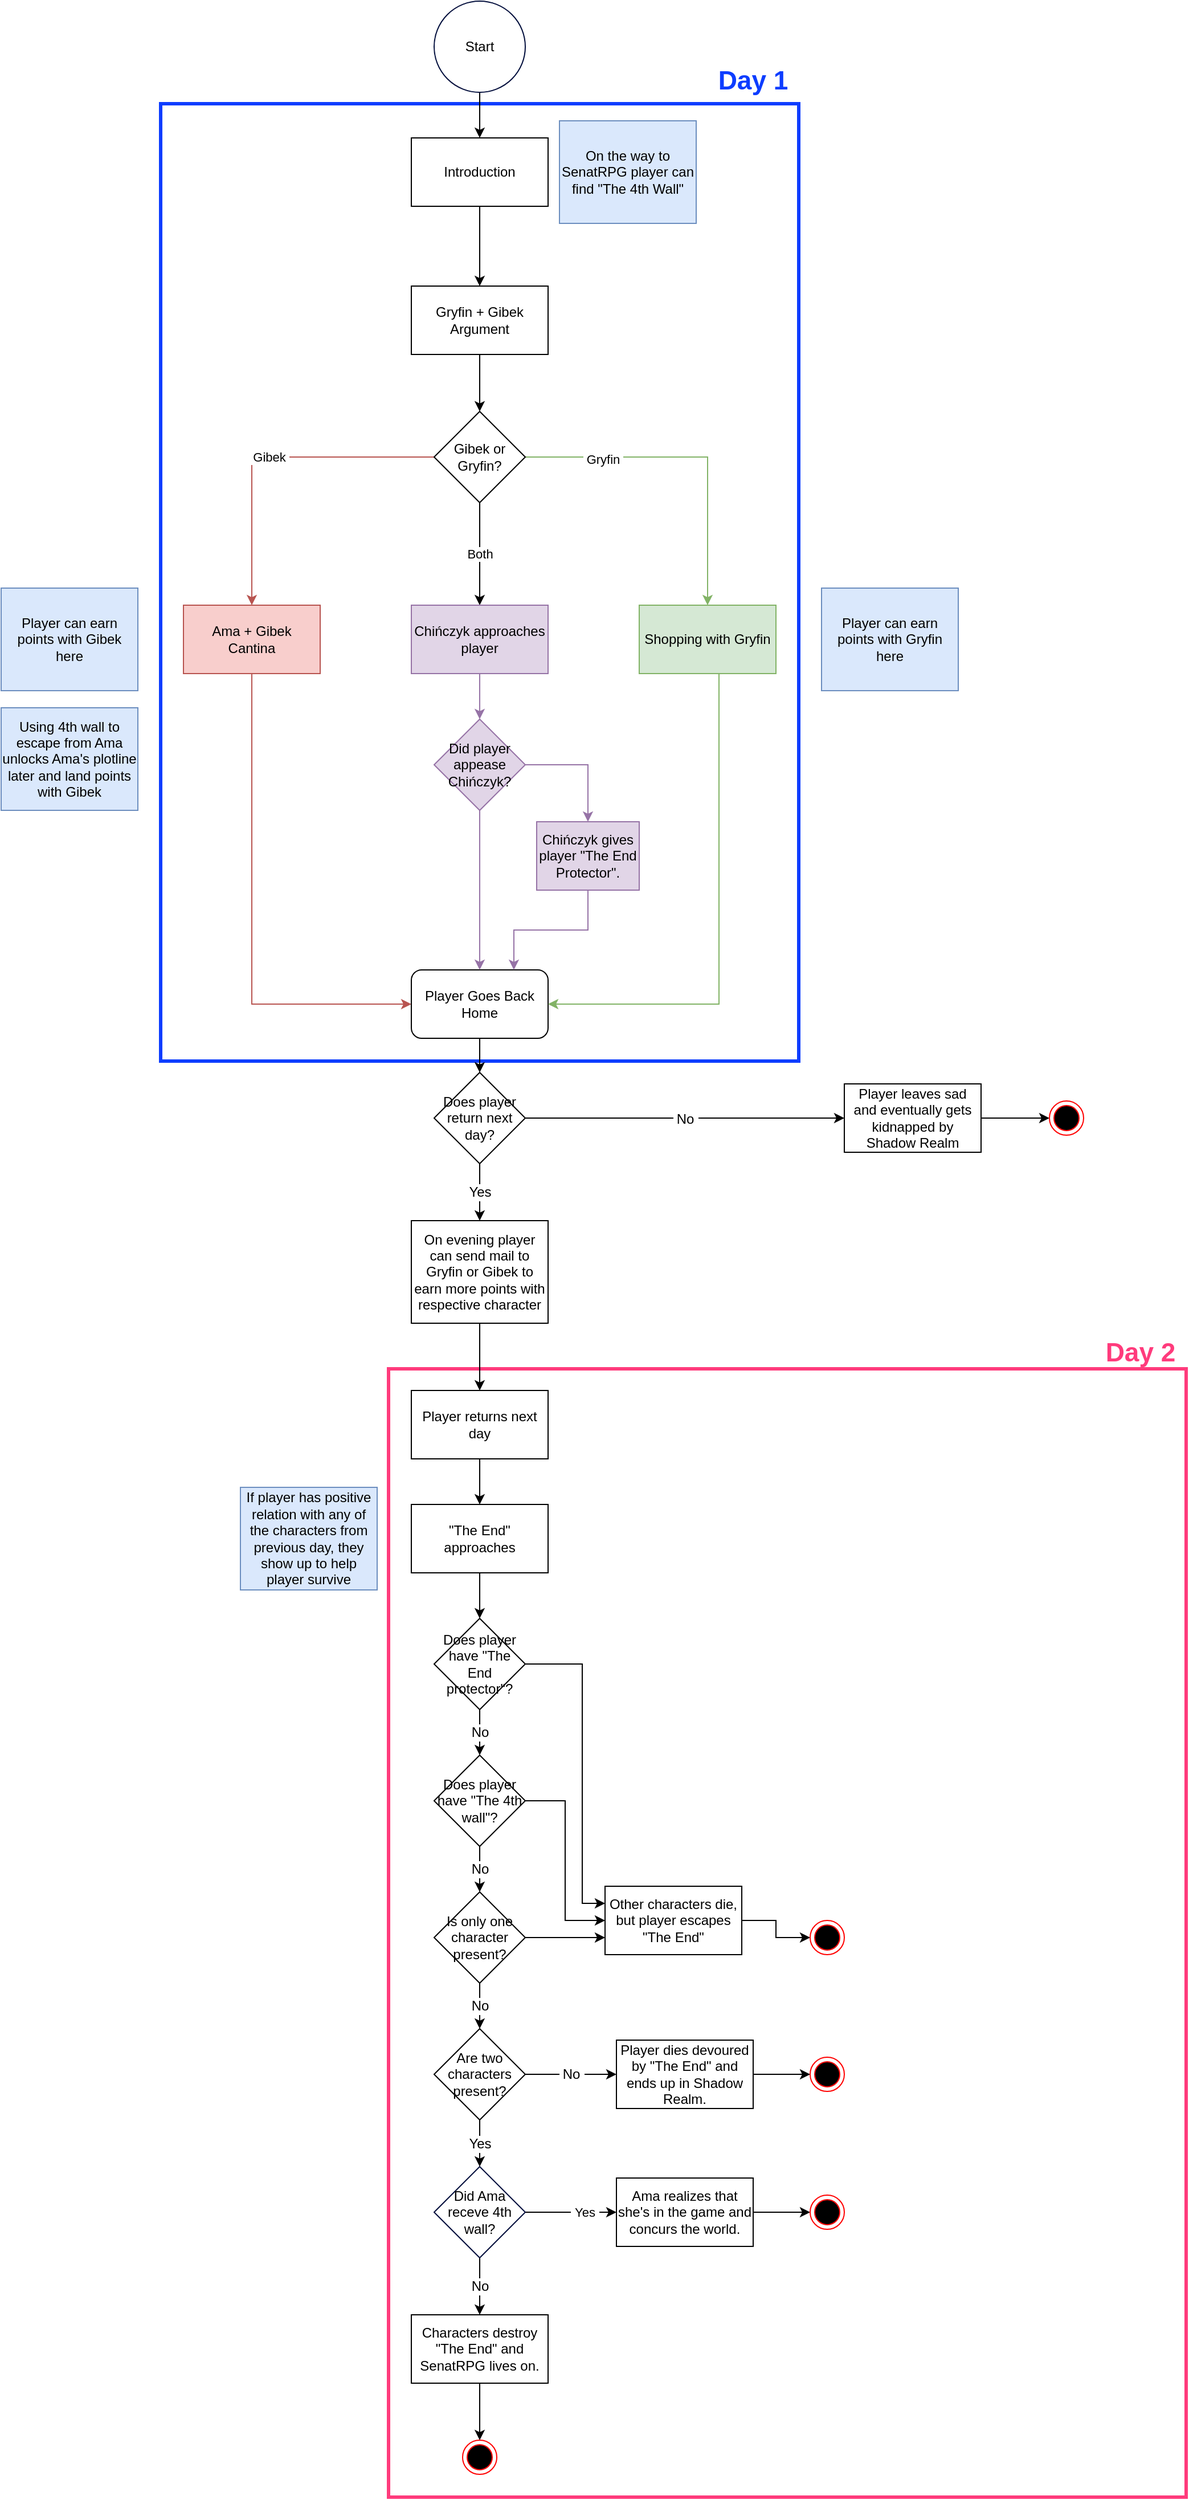 <mxfile version="15.6.0" type="github">
  <diagram id="MbfpNnXbYf99D70c8MvE" name="Page-1">
    <mxGraphModel dx="1146" dy="1717" grid="1" gridSize="10" guides="1" tooltips="1" connect="1" arrows="1" fold="1" page="1" pageScale="1" pageWidth="827" pageHeight="1169" math="0" shadow="0">
      <root>
        <mxCell id="0" />
        <mxCell id="1" parent="0" />
        <mxCell id="sINUKG4I85I86AjKpmML-128" value="" style="rounded=0;whiteSpace=wrap;html=1;strokeColor=#FF3B7C;fillColor=none;strokeWidth=3;fontColor=#0D3DFF;" parent="1" vertex="1">
          <mxGeometry x="380" y="640" width="700" height="990" as="geometry" />
        </mxCell>
        <mxCell id="sINUKG4I85I86AjKpmML-68" value="" style="rounded=0;whiteSpace=wrap;html=1;strokeColor=#0D3DFF;fillColor=none;strokeWidth=3;fontColor=#0D3DFF;" parent="1" vertex="1">
          <mxGeometry x="180" y="-470" width="560" height="840" as="geometry" />
        </mxCell>
        <mxCell id="sINUKG4I85I86AjKpmML-4" value="&amp;nbsp;Gibek&amp;nbsp;" style="edgeStyle=orthogonalEdgeStyle;rounded=0;orthogonalLoop=1;jettySize=auto;html=1;entryX=0.5;entryY=0;entryDx=0;entryDy=0;fillColor=#f8cecc;strokeColor=#b85450;exitX=0;exitY=0.5;exitDx=0;exitDy=0;" parent="1" source="sINUKG4I85I86AjKpmML-47" target="sINUKG4I85I86AjKpmML-11" edge="1">
          <mxGeometry relative="1" as="geometry">
            <mxPoint x="260" y="-120" as="targetPoint" />
          </mxGeometry>
        </mxCell>
        <mxCell id="sINUKG4I85I86AjKpmML-5" style="edgeStyle=orthogonalEdgeStyle;rounded=0;orthogonalLoop=1;jettySize=auto;html=1;entryX=0.5;entryY=0;entryDx=0;entryDy=0;fillColor=#d5e8d4;strokeColor=#82b366;exitX=1;exitY=0.5;exitDx=0;exitDy=0;" parent="1" source="sINUKG4I85I86AjKpmML-47" target="sINUKG4I85I86AjKpmML-54" edge="1">
          <mxGeometry relative="1" as="geometry">
            <mxPoint x="480" y="110" as="sourcePoint" />
            <mxPoint x="660" y="-120" as="targetPoint" />
          </mxGeometry>
        </mxCell>
        <mxCell id="sINUKG4I85I86AjKpmML-53" value="&amp;nbsp;Gryfin&amp;nbsp;" style="edgeLabel;html=1;align=center;verticalAlign=middle;resizable=0;points=[];" parent="sINUKG4I85I86AjKpmML-5" vertex="1" connectable="0">
          <mxGeometry x="-0.533" y="-2" relative="1" as="geometry">
            <mxPoint as="offset" />
          </mxGeometry>
        </mxCell>
        <mxCell id="sINUKG4I85I86AjKpmML-6" style="edgeStyle=orthogonalEdgeStyle;rounded=0;orthogonalLoop=1;jettySize=auto;html=1;entryX=0.5;entryY=0;entryDx=0;entryDy=0;" parent="1" source="sINUKG4I85I86AjKpmML-7" target="sINUKG4I85I86AjKpmML-47" edge="1">
          <mxGeometry relative="1" as="geometry" />
        </mxCell>
        <mxCell id="sINUKG4I85I86AjKpmML-7" value="Gryfin + Gibek Argument" style="rounded=0;whiteSpace=wrap;html=1;" parent="1" vertex="1">
          <mxGeometry x="400" y="-310" width="120" height="60" as="geometry" />
        </mxCell>
        <mxCell id="sINUKG4I85I86AjKpmML-10" style="edgeStyle=orthogonalEdgeStyle;rounded=0;orthogonalLoop=1;jettySize=auto;html=1;entryX=0;entryY=0.5;entryDx=0;entryDy=0;fillColor=#f8cecc;strokeColor=#b85450;" parent="1" source="sINUKG4I85I86AjKpmML-11" target="sINUKG4I85I86AjKpmML-48" edge="1">
          <mxGeometry relative="1" as="geometry">
            <mxPoint x="580" y="470.0" as="targetPoint" />
            <Array as="points">
              <mxPoint x="260" y="320" />
            </Array>
          </mxGeometry>
        </mxCell>
        <mxCell id="sINUKG4I85I86AjKpmML-11" value="Ama + Gibek &lt;br&gt;Cantina" style="rounded=0;whiteSpace=wrap;html=1;fillColor=#f8cecc;strokeColor=#b85450;" parent="1" vertex="1">
          <mxGeometry x="200" y="-30" width="120" height="60" as="geometry" />
        </mxCell>
        <mxCell id="sINUKG4I85I86AjKpmML-18" style="edgeStyle=orthogonalEdgeStyle;rounded=0;orthogonalLoop=1;jettySize=auto;html=1;entryX=0.5;entryY=0;entryDx=0;entryDy=0;exitX=0.5;exitY=1;exitDx=0;exitDy=0;" parent="1" source="sINUKG4I85I86AjKpmML-95" target="sINUKG4I85I86AjKpmML-130" edge="1">
          <mxGeometry relative="1" as="geometry">
            <mxPoint x="460" y="-360" as="sourcePoint" />
          </mxGeometry>
        </mxCell>
        <mxCell id="bSBkXTAfgt5YTIxZcjOg-1" value="Both" style="edgeStyle=orthogonalEdgeStyle;rounded=0;orthogonalLoop=1;jettySize=auto;html=1;entryX=0.5;entryY=0;entryDx=0;entryDy=0;" edge="1" parent="1" source="sINUKG4I85I86AjKpmML-47" target="sINUKG4I85I86AjKpmML-59">
          <mxGeometry relative="1" as="geometry" />
        </mxCell>
        <mxCell id="sINUKG4I85I86AjKpmML-47" value="Gibek or Gryfin?" style="rhombus;whiteSpace=wrap;html=1;" parent="1" vertex="1">
          <mxGeometry x="420" y="-200" width="80" height="80" as="geometry" />
        </mxCell>
        <mxCell id="sINUKG4I85I86AjKpmML-77" value="&amp;nbsp;Yes&amp;nbsp;" style="edgeStyle=orthogonalEdgeStyle;rounded=0;orthogonalLoop=1;jettySize=auto;html=1;fontSize=12;fontColor=#000000;exitX=0.5;exitY=1;exitDx=0;exitDy=0;entryX=0.5;entryY=0;entryDx=0;entryDy=0;" parent="1" source="sINUKG4I85I86AjKpmML-91" target="sINUKG4I85I86AjKpmML-135" edge="1">
          <mxGeometry relative="1" as="geometry">
            <mxPoint x="460" y="520" as="sourcePoint" />
            <mxPoint x="460" y="550" as="targetPoint" />
          </mxGeometry>
        </mxCell>
        <mxCell id="sINUKG4I85I86AjKpmML-134" style="edgeStyle=orthogonalEdgeStyle;rounded=0;orthogonalLoop=1;jettySize=auto;html=1;entryX=0.5;entryY=0;entryDx=0;entryDy=0;fontSize=12;fontColor=#FF3B7C;" parent="1" source="sINUKG4I85I86AjKpmML-48" target="sINUKG4I85I86AjKpmML-91" edge="1">
          <mxGeometry relative="1" as="geometry" />
        </mxCell>
        <mxCell id="sINUKG4I85I86AjKpmML-48" value="Player Goes Back Home" style="rounded=1;whiteSpace=wrap;html=1;" parent="1" vertex="1">
          <mxGeometry x="400" y="290" width="120" height="60" as="geometry" />
        </mxCell>
        <mxCell id="sINUKG4I85I86AjKpmML-50" value="Using 4th wall to escape from Ama unlocks Ama&#39;s plotline later and land points with Gibek" style="rounded=0;whiteSpace=wrap;html=1;fillColor=#dae8fc;strokeColor=#6c8ebf;" parent="1" vertex="1">
          <mxGeometry x="40" y="60" width="120" height="90" as="geometry" />
        </mxCell>
        <mxCell id="sINUKG4I85I86AjKpmML-58" style="edgeStyle=orthogonalEdgeStyle;rounded=0;orthogonalLoop=1;jettySize=auto;html=1;entryX=1;entryY=0.5;entryDx=0;entryDy=0;fillColor=#d5e8d4;strokeColor=#82b366;" parent="1" source="sINUKG4I85I86AjKpmML-54" target="sINUKG4I85I86AjKpmML-48" edge="1">
          <mxGeometry relative="1" as="geometry">
            <Array as="points">
              <mxPoint x="670" y="320" />
            </Array>
          </mxGeometry>
        </mxCell>
        <mxCell id="sINUKG4I85I86AjKpmML-54" value="Shopping with Gryfin" style="rounded=0;whiteSpace=wrap;html=1;fillColor=#d5e8d4;strokeColor=#82b366;" parent="1" vertex="1">
          <mxGeometry x="600" y="-30" width="120" height="60" as="geometry" />
        </mxCell>
        <mxCell id="sINUKG4I85I86AjKpmML-61" style="edgeStyle=orthogonalEdgeStyle;rounded=0;orthogonalLoop=1;jettySize=auto;html=1;entryX=0.5;entryY=0;entryDx=0;entryDy=0;fillColor=#e1d5e7;strokeColor=#9673a6;" parent="1" source="sINUKG4I85I86AjKpmML-59" target="sINUKG4I85I86AjKpmML-60" edge="1">
          <mxGeometry relative="1" as="geometry" />
        </mxCell>
        <mxCell id="sINUKG4I85I86AjKpmML-59" value="Chińczyk approaches player" style="rounded=0;whiteSpace=wrap;html=1;fillColor=#e1d5e7;strokeColor=#9673a6;" parent="1" vertex="1">
          <mxGeometry x="400" y="-30" width="120" height="60" as="geometry" />
        </mxCell>
        <mxCell id="sINUKG4I85I86AjKpmML-62" style="edgeStyle=orthogonalEdgeStyle;rounded=0;orthogonalLoop=1;jettySize=auto;html=1;fillColor=#e1d5e7;strokeColor=#9673a6;" parent="1" source="sINUKG4I85I86AjKpmML-60" target="sINUKG4I85I86AjKpmML-48" edge="1">
          <mxGeometry relative="1" as="geometry" />
        </mxCell>
        <mxCell id="sINUKG4I85I86AjKpmML-64" style="edgeStyle=orthogonalEdgeStyle;rounded=0;orthogonalLoop=1;jettySize=auto;html=1;entryX=0.5;entryY=0;entryDx=0;entryDy=0;fillColor=#e1d5e7;strokeColor=#9673a6;" parent="1" source="sINUKG4I85I86AjKpmML-60" target="sINUKG4I85I86AjKpmML-63" edge="1">
          <mxGeometry relative="1" as="geometry" />
        </mxCell>
        <mxCell id="sINUKG4I85I86AjKpmML-60" value="Did player appease Chińczyk?" style="rhombus;whiteSpace=wrap;html=1;fillColor=#e1d5e7;strokeColor=#9673a6;" parent="1" vertex="1">
          <mxGeometry x="420" y="70" width="80" height="80" as="geometry" />
        </mxCell>
        <mxCell id="sINUKG4I85I86AjKpmML-66" style="edgeStyle=orthogonalEdgeStyle;rounded=0;orthogonalLoop=1;jettySize=auto;html=1;entryX=0.75;entryY=0;entryDx=0;entryDy=0;fillColor=#e1d5e7;strokeColor=#9673a6;" parent="1" source="sINUKG4I85I86AjKpmML-63" target="sINUKG4I85I86AjKpmML-48" edge="1">
          <mxGeometry relative="1" as="geometry">
            <mxPoint x="490" y="250.0" as="targetPoint" />
          </mxGeometry>
        </mxCell>
        <mxCell id="sINUKG4I85I86AjKpmML-63" value="Chińczyk gives player &quot;The End Protector&quot;." style="rounded=0;whiteSpace=wrap;html=1;fillColor=#e1d5e7;strokeColor=#9673a6;" parent="1" vertex="1">
          <mxGeometry x="510" y="160" width="90" height="60" as="geometry" />
        </mxCell>
        <mxCell id="sINUKG4I85I86AjKpmML-69" value="Day 1" style="text;align=center;fontStyle=1;verticalAlign=middle;spacingLeft=3;spacingRight=3;strokeColor=none;rotatable=0;points=[[0,0.5],[1,0.5]];portConstraint=eastwest;fillColor=none;fontColor=#0D3DFF;fontSize=23;" parent="1" vertex="1">
          <mxGeometry x="660" y="-506" width="80" height="26" as="geometry" />
        </mxCell>
        <mxCell id="sINUKG4I85I86AjKpmML-70" value="Player can earn points with Gibek here" style="rounded=0;whiteSpace=wrap;html=1;fillColor=#dae8fc;strokeColor=#6c8ebf;" parent="1" vertex="1">
          <mxGeometry x="40" y="-45" width="120" height="90" as="geometry" />
        </mxCell>
        <mxCell id="sINUKG4I85I86AjKpmML-71" value="Player can earn points with Gryfin here" style="rounded=0;whiteSpace=wrap;html=1;fillColor=#dae8fc;strokeColor=#6c8ebf;" parent="1" vertex="1">
          <mxGeometry x="760" y="-45" width="120" height="90" as="geometry" />
        </mxCell>
        <mxCell id="sINUKG4I85I86AjKpmML-80" style="edgeStyle=orthogonalEdgeStyle;rounded=0;orthogonalLoop=1;jettySize=auto;html=1;entryX=0.5;entryY=0;entryDx=0;entryDy=0;fontSize=12;fontColor=#000000;" parent="1" source="sINUKG4I85I86AjKpmML-74" target="sINUKG4I85I86AjKpmML-78" edge="1">
          <mxGeometry relative="1" as="geometry" />
        </mxCell>
        <mxCell id="sINUKG4I85I86AjKpmML-74" value="Player returns next day" style="rounded=0;whiteSpace=wrap;html=1;" parent="1" vertex="1">
          <mxGeometry x="400" y="659" width="120" height="60" as="geometry" />
        </mxCell>
        <mxCell id="sINUKG4I85I86AjKpmML-86" style="edgeStyle=orthogonalEdgeStyle;rounded=0;orthogonalLoop=1;jettySize=auto;html=1;entryX=0.5;entryY=0;entryDx=0;entryDy=0;fontSize=12;fontColor=#000000;" parent="1" source="sINUKG4I85I86AjKpmML-78" target="sINUKG4I85I86AjKpmML-83" edge="1">
          <mxGeometry relative="1" as="geometry" />
        </mxCell>
        <mxCell id="sINUKG4I85I86AjKpmML-78" value="&quot;The End&quot; approaches" style="rounded=0;whiteSpace=wrap;html=1;" parent="1" vertex="1">
          <mxGeometry x="400" y="759" width="120" height="60" as="geometry" />
        </mxCell>
        <mxCell id="sINUKG4I85I86AjKpmML-81" value="If player has positive relation with any of the characters from previous day, they show up to help player survive" style="rounded=0;whiteSpace=wrap;html=1;fillColor=#dae8fc;strokeColor=#6c8ebf;" parent="1" vertex="1">
          <mxGeometry x="250" y="744" width="120" height="90" as="geometry" />
        </mxCell>
        <mxCell id="sINUKG4I85I86AjKpmML-89" value="No" style="edgeStyle=orthogonalEdgeStyle;rounded=0;orthogonalLoop=1;jettySize=auto;html=1;entryX=0.5;entryY=0;entryDx=0;entryDy=0;fontSize=12;fontColor=#000000;" parent="1" source="sINUKG4I85I86AjKpmML-82" target="sINUKG4I85I86AjKpmML-85" edge="1">
          <mxGeometry relative="1" as="geometry" />
        </mxCell>
        <mxCell id="sINUKG4I85I86AjKpmML-112" style="edgeStyle=orthogonalEdgeStyle;rounded=0;orthogonalLoop=1;jettySize=auto;html=1;entryX=0;entryY=0.75;entryDx=0;entryDy=0;fontSize=12;fontColor=#000000;" parent="1" source="sINUKG4I85I86AjKpmML-82" target="sINUKG4I85I86AjKpmML-110" edge="1">
          <mxGeometry relative="1" as="geometry" />
        </mxCell>
        <mxCell id="sINUKG4I85I86AjKpmML-82" value="Is only one character present?" style="rhombus;whiteSpace=wrap;html=1;" parent="1" vertex="1">
          <mxGeometry x="420" y="1099" width="80" height="80" as="geometry" />
        </mxCell>
        <mxCell id="sINUKG4I85I86AjKpmML-87" value="No" style="edgeStyle=orthogonalEdgeStyle;rounded=0;orthogonalLoop=1;jettySize=auto;html=1;fontSize=12;fontColor=#000000;" parent="1" source="sINUKG4I85I86AjKpmML-83" target="sINUKG4I85I86AjKpmML-84" edge="1">
          <mxGeometry relative="1" as="geometry" />
        </mxCell>
        <mxCell id="sINUKG4I85I86AjKpmML-101" style="edgeStyle=orthogonalEdgeStyle;rounded=0;orthogonalLoop=1;jettySize=auto;html=1;entryX=0;entryY=0.25;entryDx=0;entryDy=0;fontSize=12;fontColor=#000000;" parent="1" source="sINUKG4I85I86AjKpmML-83" target="sINUKG4I85I86AjKpmML-110" edge="1">
          <mxGeometry relative="1" as="geometry">
            <mxPoint x="640" y="920" as="targetPoint" />
            <Array as="points">
              <mxPoint x="550" y="899" />
              <mxPoint x="550" y="1109" />
            </Array>
          </mxGeometry>
        </mxCell>
        <mxCell id="sINUKG4I85I86AjKpmML-83" value="Does player have &quot;The End protector&quot;?" style="rhombus;whiteSpace=wrap;html=1;" parent="1" vertex="1">
          <mxGeometry x="420" y="859" width="80" height="80" as="geometry" />
        </mxCell>
        <mxCell id="sINUKG4I85I86AjKpmML-88" value="No" style="edgeStyle=orthogonalEdgeStyle;rounded=0;orthogonalLoop=1;jettySize=auto;html=1;fontSize=12;fontColor=#000000;" parent="1" source="sINUKG4I85I86AjKpmML-84" target="sINUKG4I85I86AjKpmML-82" edge="1">
          <mxGeometry relative="1" as="geometry" />
        </mxCell>
        <mxCell id="sINUKG4I85I86AjKpmML-100" style="edgeStyle=orthogonalEdgeStyle;rounded=0;orthogonalLoop=1;jettySize=auto;html=1;entryX=0;entryY=0.5;entryDx=0;entryDy=0;fontSize=12;fontColor=#000000;" parent="1" source="sINUKG4I85I86AjKpmML-84" target="sINUKG4I85I86AjKpmML-110" edge="1">
          <mxGeometry relative="1" as="geometry">
            <mxPoint x="600" y="960" as="targetPoint" />
          </mxGeometry>
        </mxCell>
        <mxCell id="sINUKG4I85I86AjKpmML-84" value="Does player have &quot;The 4th wall&quot;?" style="rhombus;whiteSpace=wrap;html=1;" parent="1" vertex="1">
          <mxGeometry x="420" y="979" width="80" height="80" as="geometry" />
        </mxCell>
        <mxCell id="sINUKG4I85I86AjKpmML-116" value="Yes" style="edgeStyle=orthogonalEdgeStyle;rounded=0;orthogonalLoop=1;jettySize=auto;html=1;entryX=0.5;entryY=0;entryDx=0;entryDy=0;fontSize=12;fontColor=#000000;" parent="1" source="sINUKG4I85I86AjKpmML-85" target="sINUKG4I85I86AjKpmML-120" edge="1">
          <mxGeometry relative="1" as="geometry" />
        </mxCell>
        <mxCell id="sINUKG4I85I86AjKpmML-117" value="&amp;nbsp;No&amp;nbsp;" style="edgeStyle=orthogonalEdgeStyle;rounded=0;orthogonalLoop=1;jettySize=auto;html=1;fontSize=12;fontColor=#000000;entryX=0;entryY=0.5;entryDx=0;entryDy=0;entryPerimeter=0;" parent="1" source="sINUKG4I85I86AjKpmML-85" target="sINUKG4I85I86AjKpmML-118" edge="1">
          <mxGeometry relative="1" as="geometry">
            <mxPoint x="570" y="1259" as="targetPoint" />
          </mxGeometry>
        </mxCell>
        <mxCell id="sINUKG4I85I86AjKpmML-85" value="Are two characters present?" style="rhombus;whiteSpace=wrap;html=1;" parent="1" vertex="1">
          <mxGeometry x="420" y="1219" width="80" height="80" as="geometry" />
        </mxCell>
        <mxCell id="sINUKG4I85I86AjKpmML-92" value="&amp;nbsp;No&amp;nbsp;" style="edgeStyle=orthogonalEdgeStyle;rounded=0;orthogonalLoop=1;jettySize=auto;html=1;fontSize=12;fontColor=#000000;" parent="1" source="sINUKG4I85I86AjKpmML-91" edge="1">
          <mxGeometry relative="1" as="geometry">
            <mxPoint x="780" y="420" as="targetPoint" />
          </mxGeometry>
        </mxCell>
        <mxCell id="sINUKG4I85I86AjKpmML-91" value="Does player return next day?" style="rhombus;whiteSpace=wrap;html=1;" parent="1" vertex="1">
          <mxGeometry x="420" y="380" width="80" height="80" as="geometry" />
        </mxCell>
        <mxCell id="sINUKG4I85I86AjKpmML-97" style="edgeStyle=orthogonalEdgeStyle;rounded=0;orthogonalLoop=1;jettySize=auto;html=1;entryX=0;entryY=0.5;entryDx=0;entryDy=0;fontSize=12;fontColor=#000000;" parent="1" source="sINUKG4I85I86AjKpmML-94" target="sINUKG4I85I86AjKpmML-96" edge="1">
          <mxGeometry relative="1" as="geometry" />
        </mxCell>
        <mxCell id="sINUKG4I85I86AjKpmML-94" value="Player leaves sad and eventually gets kidnapped by Shadow Realm" style="rounded=0;whiteSpace=wrap;html=1;" parent="1" vertex="1">
          <mxGeometry x="780" y="390" width="120" height="60" as="geometry" />
        </mxCell>
        <mxCell id="sINUKG4I85I86AjKpmML-95" value="Start" style="ellipse;whiteSpace=wrap;html=1;fontSize=12;fontColor=#000000;strokeColor=#030F3D;strokeWidth=1;fillColor=none;" parent="1" vertex="1">
          <mxGeometry x="420" y="-560" width="80" height="80" as="geometry" />
        </mxCell>
        <mxCell id="sINUKG4I85I86AjKpmML-96" value="En" style="ellipse;html=1;shape=endState;fillColor=#000000;strokeColor=#ff0000;fontSize=12;fontColor=#000000;" parent="1" vertex="1">
          <mxGeometry x="960" y="405" width="30" height="30" as="geometry" />
        </mxCell>
        <mxCell id="sINUKG4I85I86AjKpmML-113" style="edgeStyle=orthogonalEdgeStyle;rounded=0;orthogonalLoop=1;jettySize=auto;html=1;entryX=0;entryY=0.5;entryDx=0;entryDy=0;fontSize=12;fontColor=#000000;" parent="1" source="sINUKG4I85I86AjKpmML-110" target="sINUKG4I85I86AjKpmML-111" edge="1">
          <mxGeometry relative="1" as="geometry" />
        </mxCell>
        <mxCell id="sINUKG4I85I86AjKpmML-110" value="Other characters die, but player escapes &quot;The End&quot;" style="rounded=0;whiteSpace=wrap;html=1;" parent="1" vertex="1">
          <mxGeometry x="570" y="1094" width="120" height="60" as="geometry" />
        </mxCell>
        <mxCell id="sINUKG4I85I86AjKpmML-111" value="En" style="ellipse;html=1;shape=endState;fillColor=#000000;strokeColor=#ff0000;fontSize=12;fontColor=#000000;" parent="1" vertex="1">
          <mxGeometry x="750" y="1124" width="30" height="30" as="geometry" />
        </mxCell>
        <mxCell id="sINUKG4I85I86AjKpmML-127" style="edgeStyle=orthogonalEdgeStyle;rounded=0;orthogonalLoop=1;jettySize=auto;html=1;entryX=0.5;entryY=0;entryDx=0;entryDy=0;fontSize=12;fontColor=#000000;" parent="1" source="sINUKG4I85I86AjKpmML-114" target="sINUKG4I85I86AjKpmML-126" edge="1">
          <mxGeometry relative="1" as="geometry" />
        </mxCell>
        <mxCell id="sINUKG4I85I86AjKpmML-114" value="Characters destroy &quot;The End&quot; and SenatRPG lives on." style="rounded=0;whiteSpace=wrap;html=1;" parent="1" vertex="1">
          <mxGeometry x="400" y="1470" width="120" height="60" as="geometry" />
        </mxCell>
        <mxCell id="sINUKG4I85I86AjKpmML-115" value="En" style="ellipse;html=1;shape=endState;fillColor=#000000;strokeColor=#ff0000;fontSize=12;fontColor=#000000;" parent="1" vertex="1">
          <mxGeometry x="750" y="1244" width="30" height="30" as="geometry" />
        </mxCell>
        <mxCell id="sINUKG4I85I86AjKpmML-119" style="edgeStyle=orthogonalEdgeStyle;rounded=0;orthogonalLoop=1;jettySize=auto;html=1;entryX=0;entryY=0.5;entryDx=0;entryDy=0;fontSize=12;fontColor=#000000;" parent="1" source="sINUKG4I85I86AjKpmML-118" target="sINUKG4I85I86AjKpmML-115" edge="1">
          <mxGeometry relative="1" as="geometry" />
        </mxCell>
        <mxCell id="sINUKG4I85I86AjKpmML-118" value="Player dies devoured by &quot;The End&quot; and ends up in Shadow Realm." style="rounded=0;whiteSpace=wrap;html=1;" parent="1" vertex="1">
          <mxGeometry x="580" y="1229" width="120" height="60" as="geometry" />
        </mxCell>
        <mxCell id="sINUKG4I85I86AjKpmML-121" value="&amp;nbsp;No&amp;nbsp;" style="edgeStyle=orthogonalEdgeStyle;rounded=0;orthogonalLoop=1;jettySize=auto;html=1;fontSize=12;fontColor=#000000;" parent="1" source="sINUKG4I85I86AjKpmML-120" target="sINUKG4I85I86AjKpmML-114" edge="1">
          <mxGeometry relative="1" as="geometry" />
        </mxCell>
        <mxCell id="sINUKG4I85I86AjKpmML-122" style="edgeStyle=orthogonalEdgeStyle;rounded=0;orthogonalLoop=1;jettySize=auto;html=1;fontSize=12;fontColor=#000000;" parent="1" source="sINUKG4I85I86AjKpmML-120" edge="1">
          <mxGeometry relative="1" as="geometry">
            <mxPoint x="580" y="1380.0" as="targetPoint" />
          </mxGeometry>
        </mxCell>
        <mxCell id="bSBkXTAfgt5YTIxZcjOg-2" value="&amp;nbsp;Yes&amp;nbsp;" style="edgeLabel;html=1;align=center;verticalAlign=middle;resizable=0;points=[];" vertex="1" connectable="0" parent="sINUKG4I85I86AjKpmML-122">
          <mxGeometry x="0.297" y="1" relative="1" as="geometry">
            <mxPoint as="offset" />
          </mxGeometry>
        </mxCell>
        <mxCell id="sINUKG4I85I86AjKpmML-120" value="Did Ama receve 4th wall?" style="rhombus;whiteSpace=wrap;html=1;fontSize=12;fontColor=#000000;strokeColor=#030F3D;strokeWidth=1;fillColor=none;" parent="1" vertex="1">
          <mxGeometry x="420" y="1340" width="80" height="80" as="geometry" />
        </mxCell>
        <mxCell id="sINUKG4I85I86AjKpmML-125" style="edgeStyle=orthogonalEdgeStyle;rounded=0;orthogonalLoop=1;jettySize=auto;html=1;entryX=0;entryY=0.5;entryDx=0;entryDy=0;fontSize=12;fontColor=#000000;" parent="1" source="sINUKG4I85I86AjKpmML-123" target="sINUKG4I85I86AjKpmML-124" edge="1">
          <mxGeometry relative="1" as="geometry" />
        </mxCell>
        <mxCell id="sINUKG4I85I86AjKpmML-123" value="Ama realizes that she&#39;s in the game and concurs the world." style="rounded=0;whiteSpace=wrap;html=1;" parent="1" vertex="1">
          <mxGeometry x="580" y="1350" width="120" height="60" as="geometry" />
        </mxCell>
        <mxCell id="sINUKG4I85I86AjKpmML-124" value="En" style="ellipse;html=1;shape=endState;fillColor=#000000;strokeColor=#ff0000;fontSize=12;fontColor=#000000;" parent="1" vertex="1">
          <mxGeometry x="750" y="1365" width="30" height="30" as="geometry" />
        </mxCell>
        <mxCell id="sINUKG4I85I86AjKpmML-126" value="En" style="ellipse;html=1;shape=endState;fillColor=#000000;strokeColor=#ff0000;fontSize=12;fontColor=#000000;" parent="1" vertex="1">
          <mxGeometry x="445" y="1580" width="30" height="30" as="geometry" />
        </mxCell>
        <mxCell id="sINUKG4I85I86AjKpmML-129" value="Day 2" style="text;align=center;fontStyle=1;verticalAlign=middle;spacingLeft=3;spacingRight=3;strokeColor=none;rotatable=0;points=[[0,0.5],[1,0.5]];portConstraint=eastwest;fillColor=none;fontColor=#FF3B7C;fontSize=23;" parent="1" vertex="1">
          <mxGeometry x="1000" y="610" width="80" height="26" as="geometry" />
        </mxCell>
        <mxCell id="sINUKG4I85I86AjKpmML-131" style="edgeStyle=orthogonalEdgeStyle;rounded=0;orthogonalLoop=1;jettySize=auto;html=1;fontSize=12;fontColor=#FF3B7C;" parent="1" source="sINUKG4I85I86AjKpmML-130" target="sINUKG4I85I86AjKpmML-7" edge="1">
          <mxGeometry relative="1" as="geometry" />
        </mxCell>
        <mxCell id="sINUKG4I85I86AjKpmML-130" value="Introduction" style="rounded=0;whiteSpace=wrap;html=1;" parent="1" vertex="1">
          <mxGeometry x="400" y="-440" width="120" height="60" as="geometry" />
        </mxCell>
        <mxCell id="sINUKG4I85I86AjKpmML-132" value="On the way to SenatRPG player can find &quot;The 4th Wall&quot;" style="rounded=0;whiteSpace=wrap;html=1;fillColor=#dae8fc;strokeColor=#6c8ebf;" parent="1" vertex="1">
          <mxGeometry x="530" y="-455" width="120" height="90" as="geometry" />
        </mxCell>
        <mxCell id="sINUKG4I85I86AjKpmML-136" style="edgeStyle=orthogonalEdgeStyle;rounded=0;orthogonalLoop=1;jettySize=auto;html=1;fontSize=12;fontColor=#FF3B7C;entryX=0.5;entryY=0;entryDx=0;entryDy=0;" parent="1" source="sINUKG4I85I86AjKpmML-135" target="sINUKG4I85I86AjKpmML-74" edge="1">
          <mxGeometry relative="1" as="geometry">
            <mxPoint x="460" y="620" as="targetPoint" />
          </mxGeometry>
        </mxCell>
        <mxCell id="sINUKG4I85I86AjKpmML-135" value="On evening player can send mail to Gryfin or Gibek to earn more points with respective character" style="rounded=0;whiteSpace=wrap;html=1;" parent="1" vertex="1">
          <mxGeometry x="400" y="510" width="120" height="90" as="geometry" />
        </mxCell>
      </root>
    </mxGraphModel>
  </diagram>
</mxfile>
